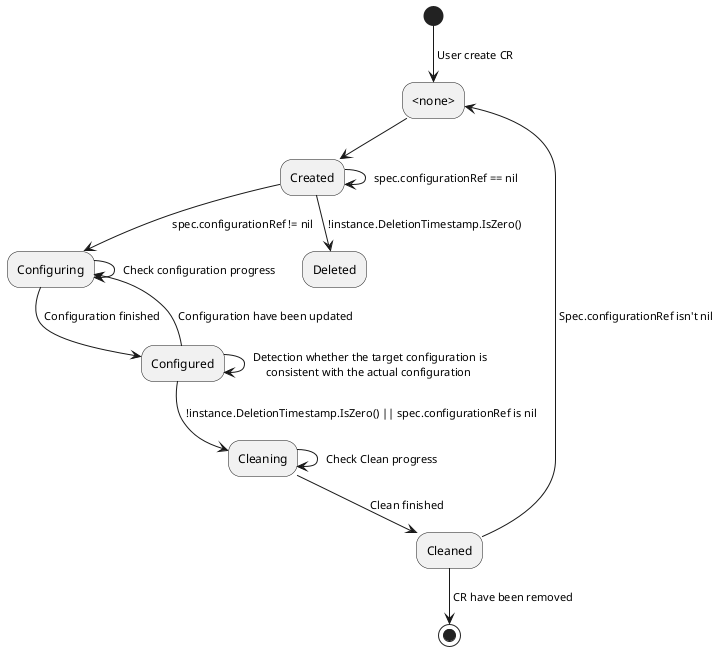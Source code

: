 @startuml state

(*) --> [ User create CR ] "<none>"

"<none>" --> "Created"

"Created" --> [ spec.configurationRef != nil ] "Configuring"
"Created" --> [ !instance.DeletionTimestamp.IsZero() ] "Deleted"
"Created" --> [ spec.configurationRef == nil ] "Created"

"Configuring" --> [ Check configuration progress ] "Configuring"
"Configuring" --> [ Configuration finished ] "Configured"

"Configured" --> [ Configuration have been updated ] "Configuring"
"Configured" --> [ Detection whether the target configuration is\n consistent with the actual configuration ] "Configured"
"Configured" --> [ !instance.DeletionTimestamp.IsZero() || spec.configurationRef is nil ] "Cleaning"

"Cleaning" --> [ Check Clean progress ] "Cleaning"
"Cleaning" --> [ Clean finished ] "Cleaned"

"Cleaned" --> [ Spec.configurationRef isn't nil ] "<none>"
"Cleaned" --> [ CR have been removed ] (*)

@enduml
